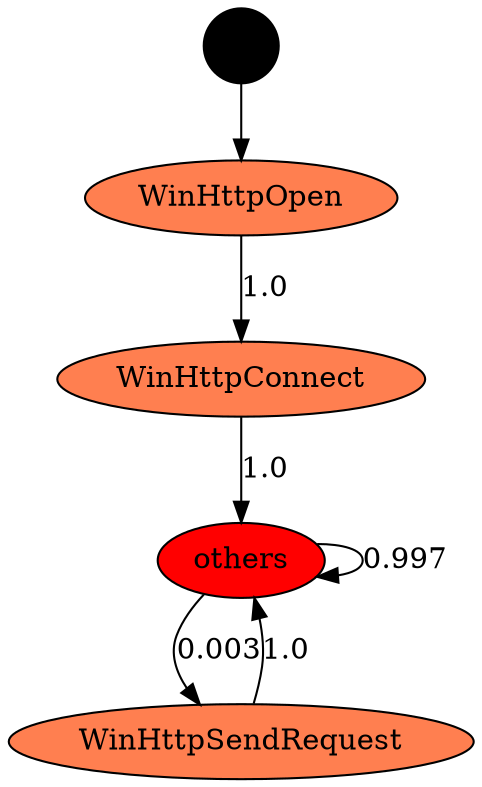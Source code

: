 digraph "./API_PER_CATEGORY/winhttp_send_recv.exe_4196_Network Management_API_per_Category_Transition_Matrix" {
	WinHttpOpen [label=WinHttpOpen fillcolor=coral style=filled]
	WinHttpConnect [label=WinHttpConnect fillcolor=coral style=filled]
	WinHttpOpen -> WinHttpConnect [label=1.0]
	Start [label="" fillcolor=black fontcolor=white shape=circle style=filled]
	Start -> WinHttpOpen
	WinHttpConnect [label=WinHttpConnect fillcolor=coral style=filled]
	others [label=others fillcolor=red style=filled]
	WinHttpConnect -> others [label=1.0]
	others [label=others fillcolor=red style=filled]
	others [label=others fillcolor=red style=filled]
	others -> others [label=0.997]
	others [label=others fillcolor=red style=filled]
	WinHttpSendRequest [label=WinHttpSendRequest fillcolor=coral style=filled]
	others -> WinHttpSendRequest [label=0.003]
	WinHttpSendRequest [label=WinHttpSendRequest fillcolor=coral style=filled]
	others [label=others fillcolor=red style=filled]
	WinHttpSendRequest -> others [label=1.0]
}
